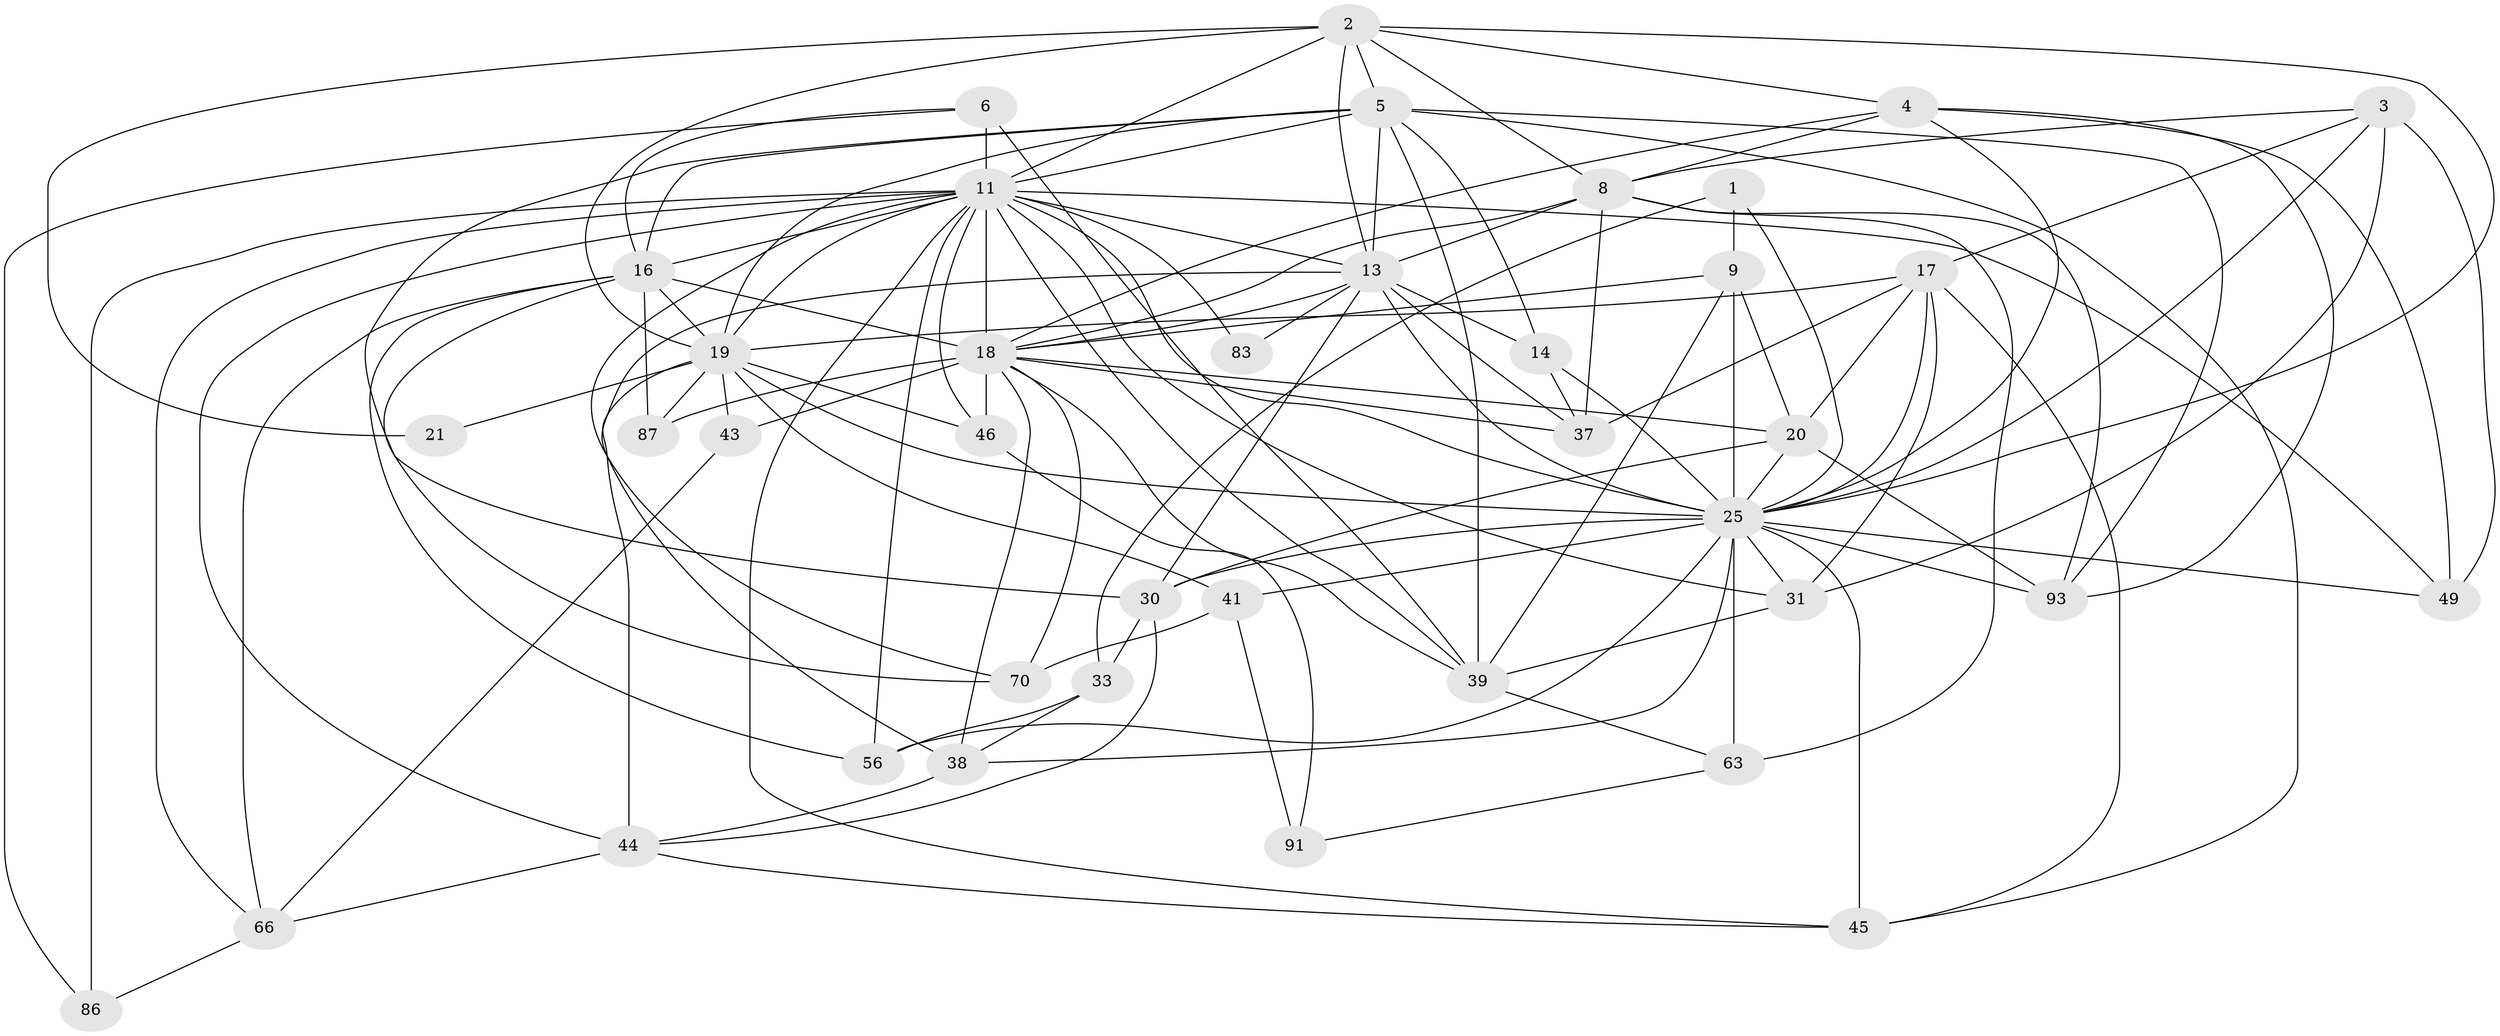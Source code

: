 // original degree distribution, {3: 0.1919191919191919, 2: 0.18181818181818182, 4: 0.2727272727272727, 5: 0.23232323232323232, 6: 0.0707070707070707, 10: 0.010101010101010102, 7: 0.04040404040404041}
// Generated by graph-tools (version 1.1) at 2025/18/03/04/25 18:18:55]
// undirected, 39 vertices, 122 edges
graph export_dot {
graph [start="1"]
  node [color=gray90,style=filled];
  1 [super="+34"];
  2 [super="+10"];
  3 [super="+7"];
  4 [super="+60"];
  5 [super="+22+12"];
  6 [super="+24"];
  8 [super="+77"];
  9 [super="+96"];
  11 [super="+29+23+40+52+73"];
  13 [super="+15+54"];
  14;
  16 [super="+61+89"];
  17 [super="+35"];
  18 [super="+62+27+84+57"];
  19 [super="+51+32+28"];
  20 [super="+68"];
  21;
  25 [super="+26+47"];
  30 [super="+81"];
  31 [super="+99+97+75"];
  33 [super="+85"];
  37 [super="+55"];
  38 [super="+50"];
  39 [super="+90"];
  41 [super="+42"];
  43 [super="+82"];
  44 [super="+72"];
  45;
  46 [super="+65"];
  49 [super="+78"];
  56 [super="+59"];
  63;
  66 [super="+71"];
  70;
  83;
  86;
  87;
  91;
  93 [super="+94"];
  1 -- 9;
  1 -- 33;
  1 -- 25;
  2 -- 13;
  2 -- 4;
  2 -- 5;
  2 -- 8;
  2 -- 11;
  2 -- 19;
  2 -- 21;
  2 -- 25;
  3 -- 31;
  3 -- 25;
  3 -- 8;
  3 -- 17;
  3 -- 49;
  4 -- 49;
  4 -- 18;
  4 -- 93;
  4 -- 8;
  4 -- 25;
  5 -- 45;
  5 -- 93;
  5 -- 14;
  5 -- 16;
  5 -- 39;
  5 -- 13;
  5 -- 11;
  5 -- 19;
  5 -- 30;
  6 -- 39;
  6 -- 11 [weight=3];
  6 -- 16;
  6 -- 86;
  8 -- 37;
  8 -- 13;
  8 -- 18 [weight=2];
  8 -- 93;
  8 -- 63;
  9 -- 20;
  9 -- 39;
  9 -- 25 [weight=2];
  9 -- 18;
  11 -- 45;
  11 -- 56 [weight=2];
  11 -- 83;
  11 -- 18 [weight=3];
  11 -- 39;
  11 -- 31 [weight=2];
  11 -- 25;
  11 -- 70;
  11 -- 44;
  11 -- 13;
  11 -- 46;
  11 -- 16;
  11 -- 86;
  11 -- 66;
  11 -- 19;
  11 -- 49;
  13 -- 38;
  13 -- 18;
  13 -- 83;
  13 -- 37;
  13 -- 14;
  13 -- 25;
  13 -- 30 [weight=2];
  14 -- 37;
  14 -- 25;
  16 -- 66;
  16 -- 70;
  16 -- 87;
  16 -- 56;
  16 -- 18 [weight=2];
  16 -- 19;
  17 -- 37;
  17 -- 25;
  17 -- 19;
  17 -- 20;
  17 -- 45;
  17 -- 31;
  18 -- 37;
  18 -- 87;
  18 -- 38;
  18 -- 70;
  18 -- 46 [weight=2];
  18 -- 20;
  18 -- 43;
  18 -- 39;
  19 -- 87;
  19 -- 21;
  19 -- 43;
  19 -- 44;
  19 -- 46;
  19 -- 41;
  19 -- 25;
  20 -- 93;
  20 -- 30;
  20 -- 25;
  25 -- 63 [weight=2];
  25 -- 41;
  25 -- 45;
  25 -- 56;
  25 -- 31;
  25 -- 30;
  25 -- 38;
  25 -- 93;
  25 -- 49;
  30 -- 33;
  30 -- 44;
  31 -- 39;
  33 -- 38;
  33 -- 56 [weight=2];
  38 -- 44;
  39 -- 63;
  41 -- 70;
  41 -- 91;
  43 -- 66;
  44 -- 66 [weight=2];
  44 -- 45;
  46 -- 91;
  63 -- 91;
  66 -- 86;
}
